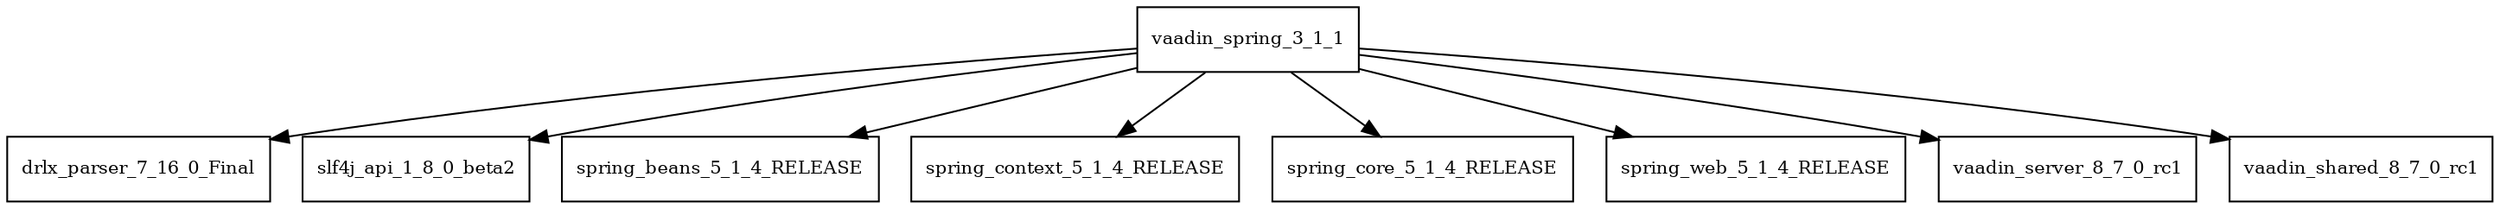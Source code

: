 digraph vaadin_spring_3_1_1_dependencies {
  node [shape = box, fontsize=10.0];
  vaadin_spring_3_1_1 -> drlx_parser_7_16_0_Final;
  vaadin_spring_3_1_1 -> slf4j_api_1_8_0_beta2;
  vaadin_spring_3_1_1 -> spring_beans_5_1_4_RELEASE;
  vaadin_spring_3_1_1 -> spring_context_5_1_4_RELEASE;
  vaadin_spring_3_1_1 -> spring_core_5_1_4_RELEASE;
  vaadin_spring_3_1_1 -> spring_web_5_1_4_RELEASE;
  vaadin_spring_3_1_1 -> vaadin_server_8_7_0_rc1;
  vaadin_spring_3_1_1 -> vaadin_shared_8_7_0_rc1;
}
